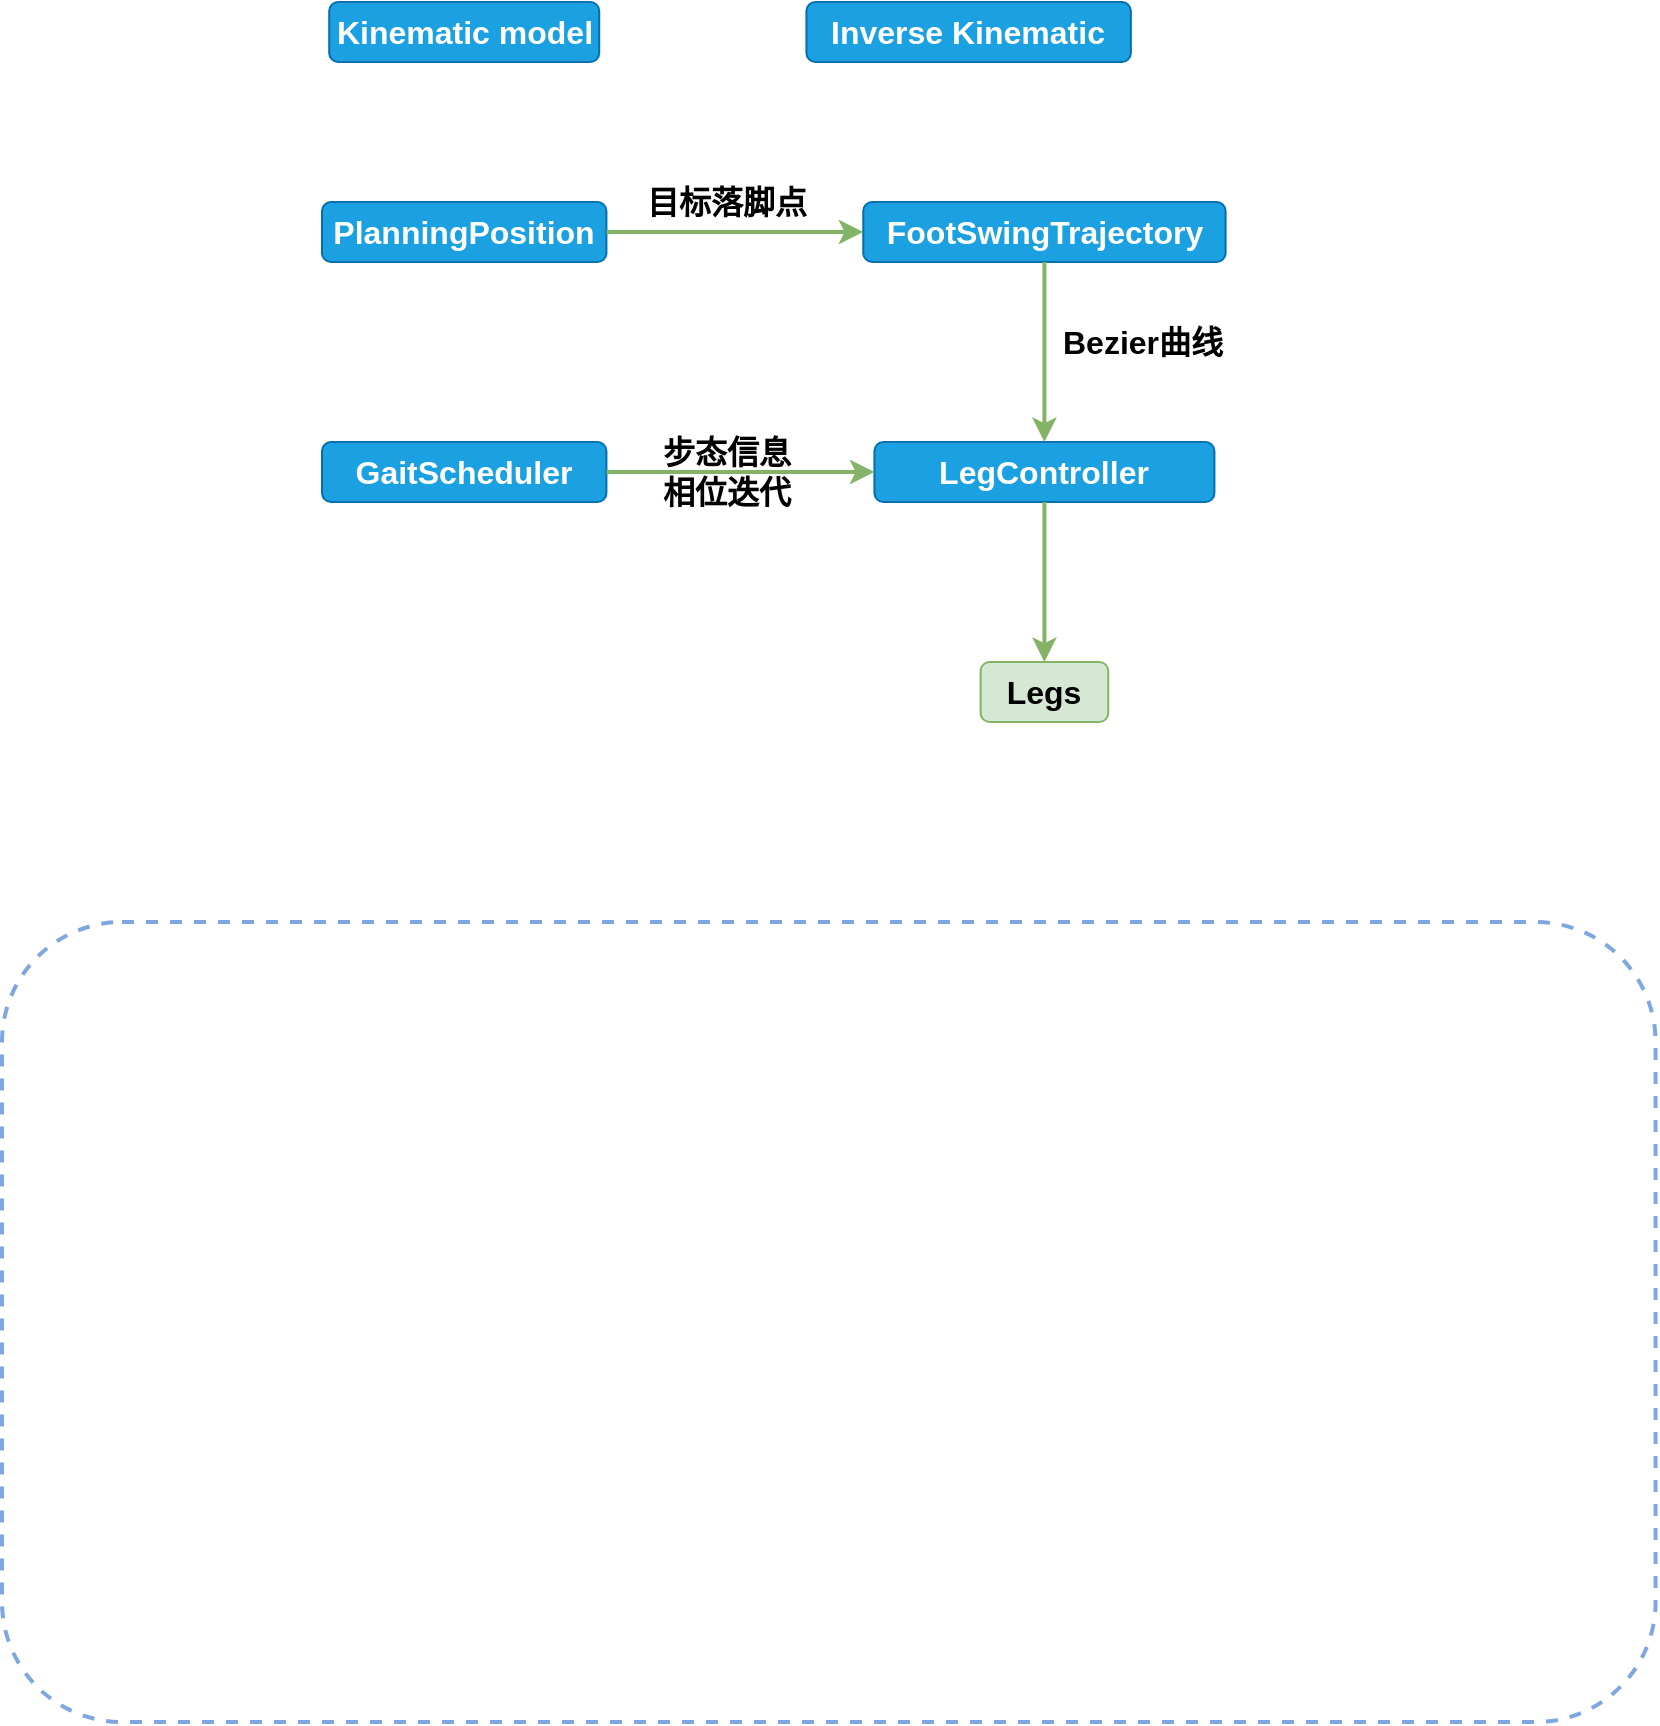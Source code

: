 <mxfile version="17.1.3" type="github">
  <diagram id="sYIm-FBpVVB_H_eK_7hu" name="Page-1">
    <mxGraphModel dx="1865" dy="585" grid="1" gridSize="10" guides="1" tooltips="1" connect="1" arrows="1" fold="1" page="1" pageScale="1" pageWidth="827" pageHeight="1169" math="0" shadow="0">
      <root>
        <mxCell id="0" />
        <mxCell id="1" parent="0" />
        <mxCell id="kyPY1-G5gIehnB2PB7NY-1" value="" style="rounded=1;whiteSpace=wrap;html=1;fontSize=16;fontColor=#FFFFFF;fillColor=none;gradientColor=#ffffff;dashed=1;strokeWidth=2;strokeColor=#7EA6E0;" vertex="1" parent="1">
          <mxGeometry x="-10" y="730" width="826.79" height="400" as="geometry" />
        </mxCell>
        <mxCell id="kyPY1-G5gIehnB2PB7NY-19" value="GaitScheduler" style="rounded=1;whiteSpace=wrap;html=1;fillColor=#1ba1e2;strokeColor=#006EAF;horizontal=1;fontSize=16;fontColor=#ffffff;fontStyle=1" vertex="1" parent="1">
          <mxGeometry x="150" y="490" width="142.21" height="30" as="geometry" />
        </mxCell>
        <mxCell id="kyPY1-G5gIehnB2PB7NY-23" value="LegController" style="rounded=1;whiteSpace=wrap;html=1;fillColor=#1ba1e2;strokeColor=#006EAF;horizontal=1;fontSize=16;fontColor=#ffffff;fontStyle=1" vertex="1" parent="1">
          <mxGeometry x="426.21" y="490" width="170" height="30" as="geometry" />
        </mxCell>
        <mxCell id="kyPY1-G5gIehnB2PB7NY-31" value="Inverse Kinematic" style="rounded=1;whiteSpace=wrap;html=1;fillColor=#1ba1e2;strokeColor=#006EAF;horizontal=1;fontSize=16;fontColor=#ffffff;fontStyle=1" vertex="1" parent="1">
          <mxGeometry x="392.21" y="270" width="162.21" height="30" as="geometry" />
        </mxCell>
        <mxCell id="kyPY1-G5gIehnB2PB7NY-44" value="" style="edgeStyle=orthogonalEdgeStyle;rounded=0;orthogonalLoop=1;jettySize=auto;html=1;strokeWidth=2;fillColor=#d5e8d4;strokeColor=#82b366;exitX=1;exitY=0.5;exitDx=0;exitDy=0;entryX=0;entryY=0.5;entryDx=0;entryDy=0;" edge="1" parent="1" source="kyPY1-G5gIehnB2PB7NY-19" target="kyPY1-G5gIehnB2PB7NY-23">
          <mxGeometry relative="1" as="geometry">
            <mxPoint x="254.6" y="732.81" as="sourcePoint" />
            <mxPoint x="300" y="732.81" as="targetPoint" />
          </mxGeometry>
        </mxCell>
        <mxCell id="kyPY1-G5gIehnB2PB7NY-45" value="Kinematic model" style="rounded=1;whiteSpace=wrap;html=1;fillColor=#1ba1e2;strokeColor=#006EAF;horizontal=1;fontSize=16;fontColor=#ffffff;fontStyle=1" vertex="1" parent="1">
          <mxGeometry x="153.61" y="270.0" width="135" height="30" as="geometry" />
        </mxCell>
        <mxCell id="kyPY1-G5gIehnB2PB7NY-46" value="&lt;b&gt;步态信息&lt;br&gt;相位迭代&lt;br&gt;&lt;/b&gt;" style="text;html=1;resizable=0;autosize=1;align=center;verticalAlign=middle;points=[];fillColor=none;strokeColor=none;rounded=0;fontSize=16;" vertex="1" parent="1">
          <mxGeometry x="312.21" y="485.0" width="80" height="40" as="geometry" />
        </mxCell>
        <mxCell id="kyPY1-G5gIehnB2PB7NY-47" value="PlanningPosition" style="rounded=1;whiteSpace=wrap;html=1;fillColor=#1ba1e2;strokeColor=#006EAF;horizontal=1;fontSize=16;fontColor=#ffffff;fontStyle=1" vertex="1" parent="1">
          <mxGeometry x="150" y="370" width="142.21" height="30" as="geometry" />
        </mxCell>
        <mxCell id="kyPY1-G5gIehnB2PB7NY-50" value="&lt;b&gt;目标落脚点&lt;br&gt;&lt;/b&gt;" style="text;html=1;resizable=0;autosize=1;align=center;verticalAlign=middle;points=[];fillColor=none;strokeColor=none;rounded=0;fontSize=16;" vertex="1" parent="1">
          <mxGeometry x="302.21" y="360.0" width="100" height="20" as="geometry" />
        </mxCell>
        <mxCell id="kyPY1-G5gIehnB2PB7NY-52" value="FootSwingTrajectory" style="rounded=1;whiteSpace=wrap;html=1;fillColor=#1ba1e2;strokeColor=#006EAF;horizontal=1;fontSize=16;fontColor=#ffffff;fontStyle=1" vertex="1" parent="1">
          <mxGeometry x="420.64" y="370" width="181.15" height="30" as="geometry" />
        </mxCell>
        <mxCell id="kyPY1-G5gIehnB2PB7NY-54" value="" style="edgeStyle=orthogonalEdgeStyle;rounded=0;orthogonalLoop=1;jettySize=auto;html=1;strokeWidth=2;fillColor=#d5e8d4;strokeColor=#82b366;entryX=0;entryY=0.5;entryDx=0;entryDy=0;exitX=1;exitY=0.5;exitDx=0;exitDy=0;" edge="1" parent="1" source="kyPY1-G5gIehnB2PB7NY-47" target="kyPY1-G5gIehnB2PB7NY-52">
          <mxGeometry relative="1" as="geometry">
            <mxPoint x="340" y="400" as="sourcePoint" />
            <mxPoint x="391.79" y="384.5" as="targetPoint" />
            <Array as="points" />
          </mxGeometry>
        </mxCell>
        <mxCell id="kyPY1-G5gIehnB2PB7NY-55" value="" style="edgeStyle=orthogonalEdgeStyle;rounded=0;orthogonalLoop=1;jettySize=auto;html=1;strokeWidth=2;fillColor=#d5e8d4;strokeColor=#82b366;entryX=0.5;entryY=0;entryDx=0;entryDy=0;" edge="1" parent="1" source="kyPY1-G5gIehnB2PB7NY-52" target="kyPY1-G5gIehnB2PB7NY-23">
          <mxGeometry relative="1" as="geometry">
            <mxPoint x="302.21" y="395" as="sourcePoint" />
            <mxPoint x="430.64" y="395" as="targetPoint" />
            <Array as="points" />
          </mxGeometry>
        </mxCell>
        <mxCell id="kyPY1-G5gIehnB2PB7NY-56" value="&lt;b&gt;Bezier曲线&lt;br&gt;&lt;/b&gt;" style="text;html=1;resizable=0;autosize=1;align=center;verticalAlign=middle;points=[];fillColor=none;strokeColor=none;rounded=0;fontSize=16;" vertex="1" parent="1">
          <mxGeometry x="510" y="430.0" width="100" height="20" as="geometry" />
        </mxCell>
        <mxCell id="kyPY1-G5gIehnB2PB7NY-57" value="Legs" style="rounded=1;whiteSpace=wrap;html=1;fillColor=#d5e8d4;strokeColor=#82b366;horizontal=1;fontSize=16;fontStyle=1" vertex="1" parent="1">
          <mxGeometry x="479.32" y="600" width="63.79" height="30" as="geometry" />
        </mxCell>
        <mxCell id="kyPY1-G5gIehnB2PB7NY-58" value="" style="edgeStyle=orthogonalEdgeStyle;rounded=0;orthogonalLoop=1;jettySize=auto;html=1;strokeWidth=2;fillColor=#d5e8d4;strokeColor=#82b366;exitX=0.5;exitY=1;exitDx=0;exitDy=0;" edge="1" parent="1" source="kyPY1-G5gIehnB2PB7NY-23" target="kyPY1-G5gIehnB2PB7NY-57">
          <mxGeometry relative="1" as="geometry">
            <mxPoint x="521.21" y="410" as="sourcePoint" />
            <mxPoint x="521.21" y="500" as="targetPoint" />
            <Array as="points" />
          </mxGeometry>
        </mxCell>
      </root>
    </mxGraphModel>
  </diagram>
</mxfile>
